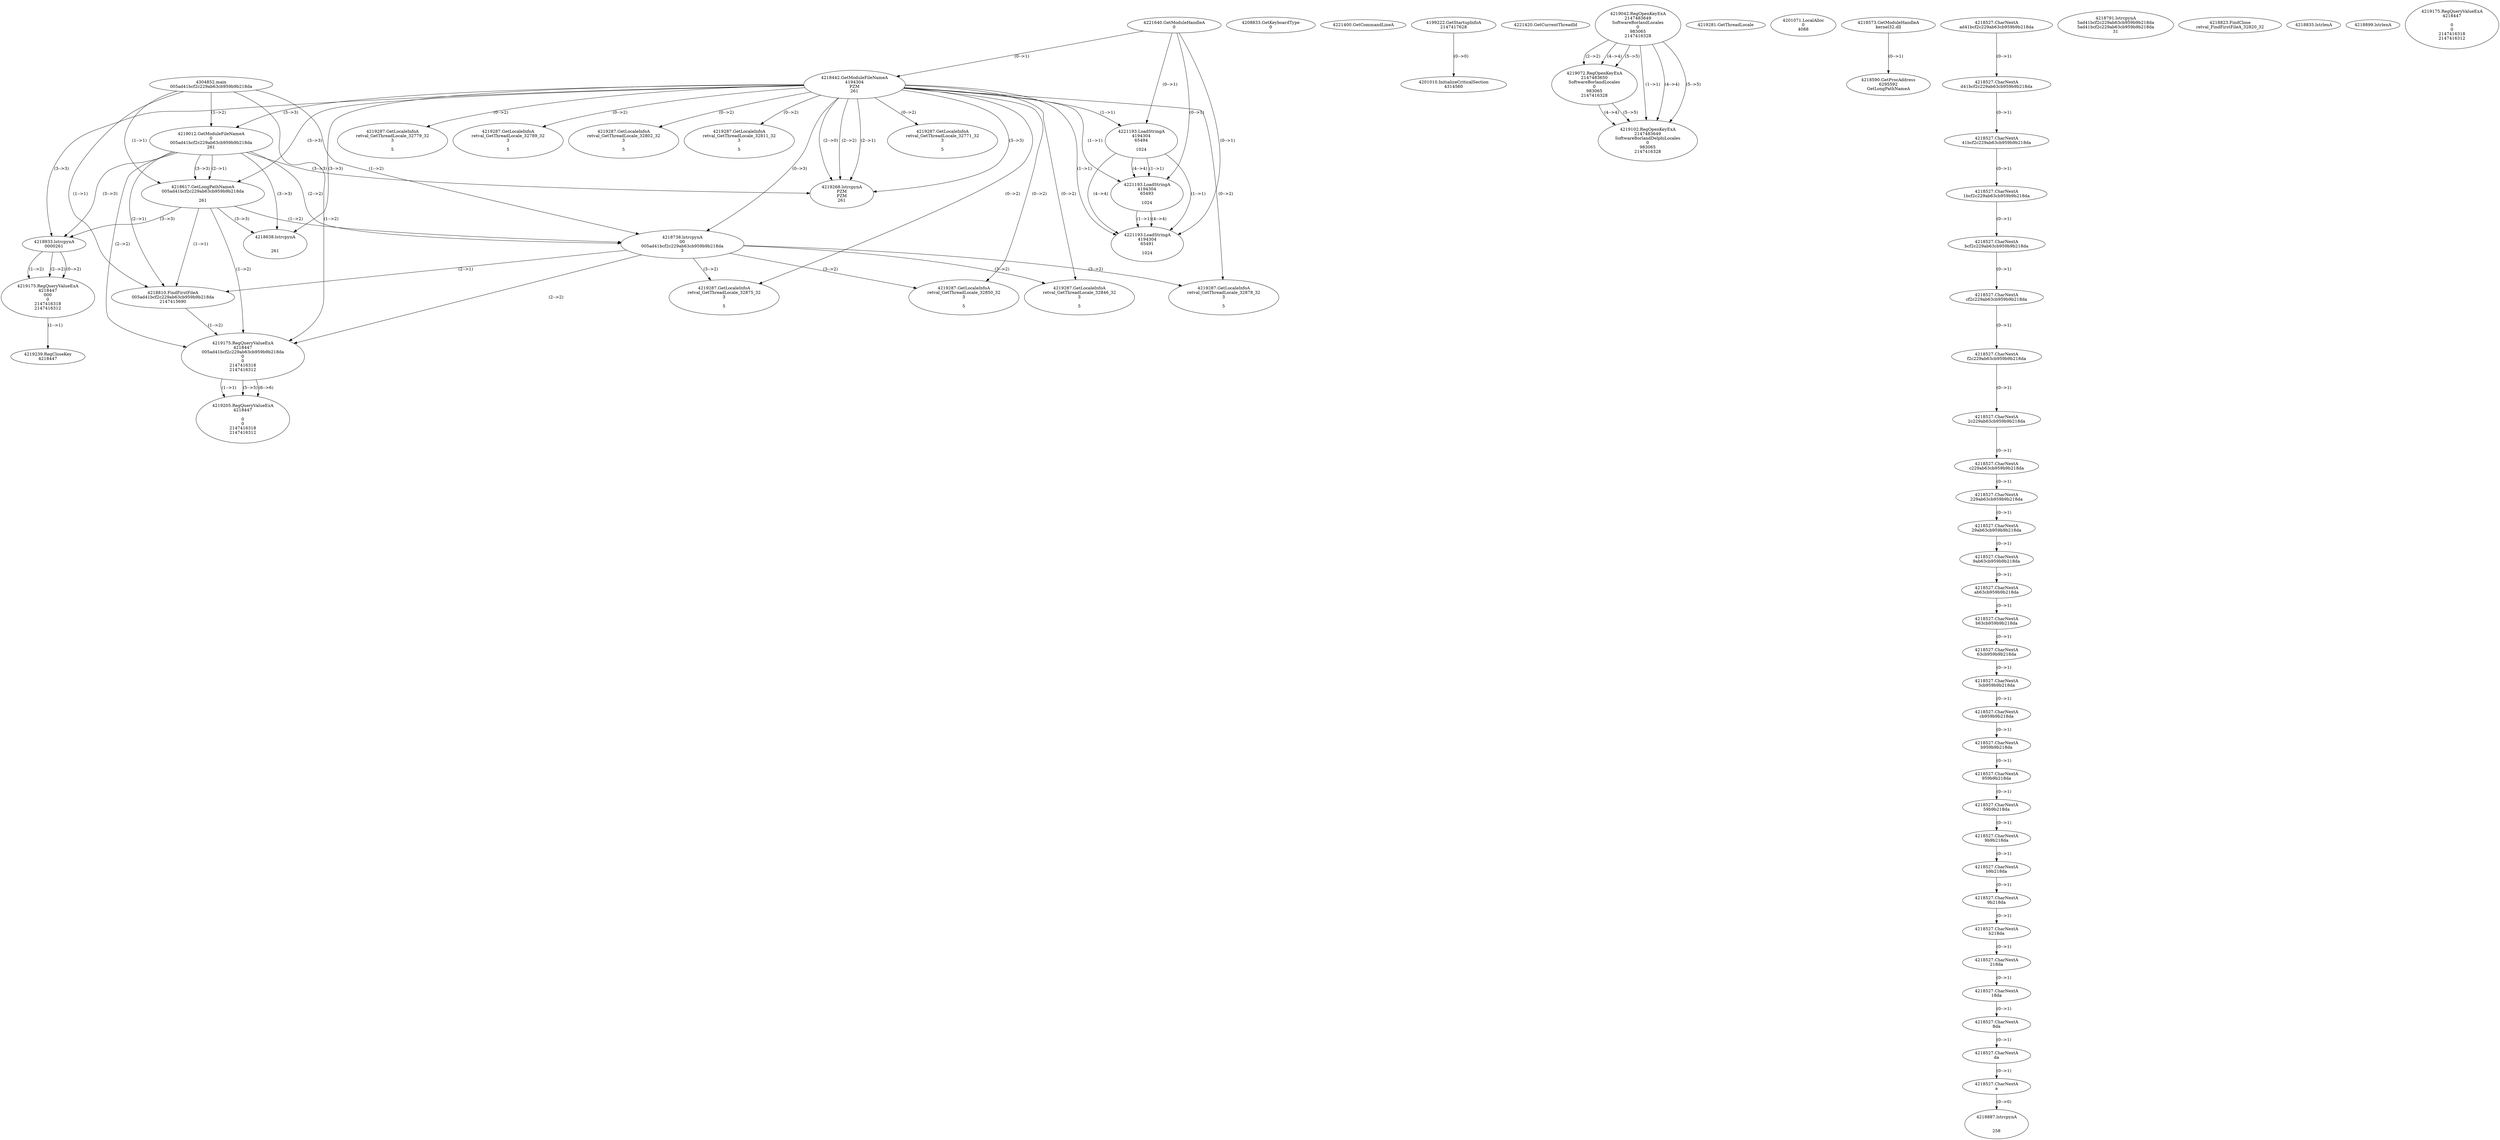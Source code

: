 // Global SCDG with merge call
digraph {
	0 [label="4304852.main
005ad41bcf2c229ab63cb959b9b218da"]
	1 [label="4221640.GetModuleHandleA
0"]
	2 [label="4208833.GetKeyboardType
0"]
	3 [label="4221400.GetCommandLineA
"]
	4 [label="4199222.GetStartupInfoA
2147417628"]
	5 [label="4221420.GetCurrentThreadId
"]
	6 [label="4218442.GetModuleFileNameA
4194304
PZM
261"]
	1 -> 6 [label="(0-->1)"]
	7 [label="4219012.GetModuleFileNameA
0
005ad41bcf2c229ab63cb959b9b218da
261"]
	0 -> 7 [label="(1-->2)"]
	6 -> 7 [label="(3-->3)"]
	8 [label="4219042.RegOpenKeyExA
2147483649
Software\Borland\Locales
0
983065
2147416328"]
	9 [label="4219072.RegOpenKeyExA
2147483650
Software\Borland\Locales
0
983065
2147416328"]
	8 -> 9 [label="(2-->2)"]
	8 -> 9 [label="(4-->4)"]
	8 -> 9 [label="(5-->5)"]
	10 [label="4219102.RegOpenKeyExA
2147483649
Software\Borland\Delphi\Locales
0
983065
2147416328"]
	8 -> 10 [label="(1-->1)"]
	8 -> 10 [label="(4-->4)"]
	9 -> 10 [label="(4-->4)"]
	8 -> 10 [label="(5-->5)"]
	9 -> 10 [label="(5-->5)"]
	11 [label="4219268.lstrcpynA
PZM
PZM
261"]
	6 -> 11 [label="(2-->1)"]
	6 -> 11 [label="(2-->2)"]
	6 -> 11 [label="(3-->3)"]
	7 -> 11 [label="(3-->3)"]
	6 -> 11 [label="(2-->0)"]
	12 [label="4219281.GetThreadLocale
"]
	13 [label="4219287.GetLocaleInfoA
retval_GetThreadLocale_32771_32
3

5"]
	6 -> 13 [label="(0-->2)"]
	14 [label="4221193.LoadStringA
4194304
65494

1024"]
	1 -> 14 [label="(0-->1)"]
	6 -> 14 [label="(1-->1)"]
	15 [label="4221193.LoadStringA
4194304
65493

1024"]
	1 -> 15 [label="(0-->1)"]
	6 -> 15 [label="(1-->1)"]
	14 -> 15 [label="(1-->1)"]
	14 -> 15 [label="(4-->4)"]
	16 [label="4201010.InitializeCriticalSection
4314560"]
	4 -> 16 [label="(0-->0)"]
	17 [label="4201071.LocalAlloc
0
4088"]
	18 [label="4218573.GetModuleHandleA
kernel32.dll"]
	19 [label="4218590.GetProcAddress
6295592
GetLongPathNameA"]
	18 -> 19 [label="(0-->1)"]
	20 [label="4218617.GetLongPathNameA
005ad41bcf2c229ab63cb959b9b218da

261"]
	0 -> 20 [label="(1-->1)"]
	7 -> 20 [label="(2-->1)"]
	6 -> 20 [label="(3-->3)"]
	7 -> 20 [label="(3-->3)"]
	21 [label="4218738.lstrcpynA
00
005ad41bcf2c229ab63cb959b9b218da
3"]
	0 -> 21 [label="(1-->2)"]
	7 -> 21 [label="(2-->2)"]
	20 -> 21 [label="(1-->2)"]
	6 -> 21 [label="(0-->3)"]
	22 [label="4218527.CharNextA
ad41bcf2c229ab63cb959b9b218da"]
	23 [label="4218527.CharNextA
d41bcf2c229ab63cb959b9b218da"]
	22 -> 23 [label="(0-->1)"]
	24 [label="4218527.CharNextA
41bcf2c229ab63cb959b9b218da"]
	23 -> 24 [label="(0-->1)"]
	25 [label="4218527.CharNextA
1bcf2c229ab63cb959b9b218da"]
	24 -> 25 [label="(0-->1)"]
	26 [label="4218527.CharNextA
bcf2c229ab63cb959b9b218da"]
	25 -> 26 [label="(0-->1)"]
	27 [label="4218527.CharNextA
cf2c229ab63cb959b9b218da"]
	26 -> 27 [label="(0-->1)"]
	28 [label="4218527.CharNextA
f2c229ab63cb959b9b218da"]
	27 -> 28 [label="(0-->1)"]
	29 [label="4218527.CharNextA
2c229ab63cb959b9b218da"]
	28 -> 29 [label="(0-->1)"]
	30 [label="4218527.CharNextA
c229ab63cb959b9b218da"]
	29 -> 30 [label="(0-->1)"]
	31 [label="4218527.CharNextA
229ab63cb959b9b218da"]
	30 -> 31 [label="(0-->1)"]
	32 [label="4218527.CharNextA
29ab63cb959b9b218da"]
	31 -> 32 [label="(0-->1)"]
	33 [label="4218527.CharNextA
9ab63cb959b9b218da"]
	32 -> 33 [label="(0-->1)"]
	34 [label="4218527.CharNextA
ab63cb959b9b218da"]
	33 -> 34 [label="(0-->1)"]
	35 [label="4218527.CharNextA
b63cb959b9b218da"]
	34 -> 35 [label="(0-->1)"]
	36 [label="4218527.CharNextA
63cb959b9b218da"]
	35 -> 36 [label="(0-->1)"]
	37 [label="4218527.CharNextA
3cb959b9b218da"]
	36 -> 37 [label="(0-->1)"]
	38 [label="4218527.CharNextA
cb959b9b218da"]
	37 -> 38 [label="(0-->1)"]
	39 [label="4218527.CharNextA
b959b9b218da"]
	38 -> 39 [label="(0-->1)"]
	40 [label="4218527.CharNextA
959b9b218da"]
	39 -> 40 [label="(0-->1)"]
	41 [label="4218527.CharNextA
59b9b218da"]
	40 -> 41 [label="(0-->1)"]
	42 [label="4218527.CharNextA
9b9b218da"]
	41 -> 42 [label="(0-->1)"]
	43 [label="4218527.CharNextA
b9b218da"]
	42 -> 43 [label="(0-->1)"]
	44 [label="4218527.CharNextA
9b218da"]
	43 -> 44 [label="(0-->1)"]
	45 [label="4218527.CharNextA
b218da"]
	44 -> 45 [label="(0-->1)"]
	46 [label="4218527.CharNextA
218da"]
	45 -> 46 [label="(0-->1)"]
	47 [label="4218527.CharNextA
18da"]
	46 -> 47 [label="(0-->1)"]
	48 [label="4218527.CharNextA
8da"]
	47 -> 48 [label="(0-->1)"]
	49 [label="4218527.CharNextA
da"]
	48 -> 49 [label="(0-->1)"]
	50 [label="4218527.CharNextA
a"]
	49 -> 50 [label="(0-->1)"]
	51 [label="4218791.lstrcpynA
5ad41bcf2c229ab63cb959b9b218da
5ad41bcf2c229ab63cb959b9b218da
31"]
	52 [label="4218810.FindFirstFileA
005ad41bcf2c229ab63cb959b9b218da
2147415690"]
	0 -> 52 [label="(1-->1)"]
	7 -> 52 [label="(2-->1)"]
	20 -> 52 [label="(1-->1)"]
	21 -> 52 [label="(2-->1)"]
	53 [label="4218823.FindClose
retval_FindFirstFileA_32820_32"]
	54 [label="4218835.lstrlenA
"]
	55 [label="4218887.lstrcpynA


258"]
	50 -> 55 [label="(0-->0)"]
	56 [label="4218899.lstrlenA
"]
	57 [label="4218933.lstrcpynA
00\
00\
261"]
	6 -> 57 [label="(3-->3)"]
	7 -> 57 [label="(3-->3)"]
	20 -> 57 [label="(3-->3)"]
	58 [label="4219175.RegQueryValueExA
4218447
00\
0
0
2147416318
2147416312"]
	57 -> 58 [label="(1-->2)"]
	57 -> 58 [label="(2-->2)"]
	57 -> 58 [label="(0-->2)"]
	59 [label="4219239.RegCloseKey
4218447"]
	58 -> 59 [label="(1-->1)"]
	60 [label="4219287.GetLocaleInfoA
retval_GetThreadLocale_32875_32
3

5"]
	6 -> 60 [label="(0-->2)"]
	21 -> 60 [label="(3-->2)"]
	61 [label="4219175.RegQueryValueExA
4218447
005ad41bcf2c229ab63cb959b9b218da
0
0
2147416318
2147416312"]
	0 -> 61 [label="(1-->2)"]
	7 -> 61 [label="(2-->2)"]
	20 -> 61 [label="(1-->2)"]
	21 -> 61 [label="(2-->2)"]
	52 -> 61 [label="(1-->2)"]
	62 [label="4219205.RegQueryValueExA
4218447

0
0
2147416318
2147416312"]
	61 -> 62 [label="(1-->1)"]
	61 -> 62 [label="(5-->5)"]
	61 -> 62 [label="(6-->6)"]
	63 [label="4219287.GetLocaleInfoA
retval_GetThreadLocale_32850_32
3

5"]
	6 -> 63 [label="(0-->2)"]
	21 -> 63 [label="(3-->2)"]
	64 [label="4219287.GetLocaleInfoA
retval_GetThreadLocale_32878_32
3

5"]
	6 -> 64 [label="(0-->2)"]
	21 -> 64 [label="(3-->2)"]
	65 [label="4219287.GetLocaleInfoA
retval_GetThreadLocale_32846_32
3

5"]
	6 -> 65 [label="(0-->2)"]
	21 -> 65 [label="(3-->2)"]
	66 [label="4221193.LoadStringA
4194304
65491

1024"]
	1 -> 66 [label="(0-->1)"]
	6 -> 66 [label="(1-->1)"]
	14 -> 66 [label="(1-->1)"]
	15 -> 66 [label="(1-->1)"]
	14 -> 66 [label="(4-->4)"]
	15 -> 66 [label="(4-->4)"]
	67 [label="4218638.lstrcpynA


261"]
	6 -> 67 [label="(3-->3)"]
	7 -> 67 [label="(3-->3)"]
	20 -> 67 [label="(3-->3)"]
	68 [label="4219175.RegQueryValueExA
4218447

0
0
2147416318
2147416312"]
	69 [label="4219287.GetLocaleInfoA
retval_GetThreadLocale_32779_32
3

5"]
	6 -> 69 [label="(0-->2)"]
	70 [label="4219287.GetLocaleInfoA
retval_GetThreadLocale_32789_32
3

5"]
	6 -> 70 [label="(0-->2)"]
	71 [label="4219287.GetLocaleInfoA
retval_GetThreadLocale_32802_32
3

5"]
	6 -> 71 [label="(0-->2)"]
	72 [label="4219287.GetLocaleInfoA
retval_GetThreadLocale_32811_32
3

5"]
	6 -> 72 [label="(0-->2)"]
}
